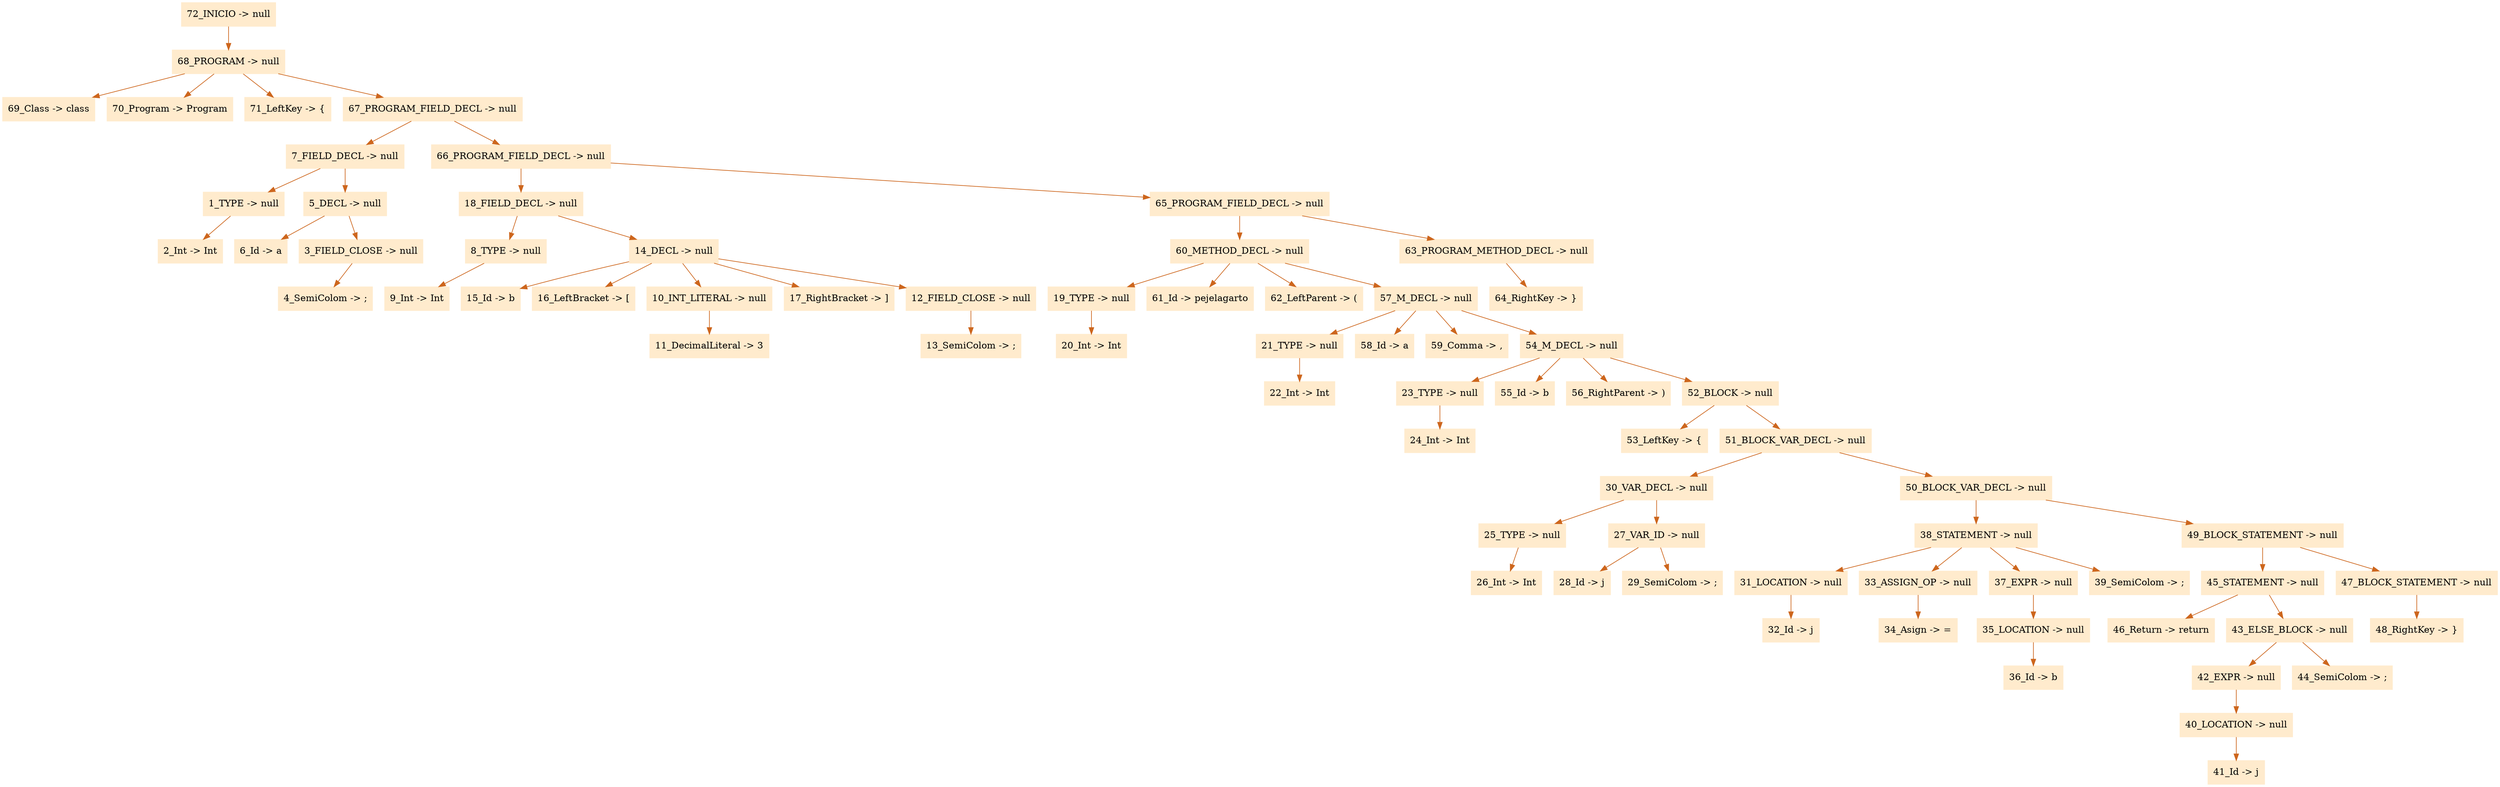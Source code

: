 digraph G {node[shape=box, style=filled, color=blanchedalmond]; edge[color=chocolate3];rankdir=UD 

"72_INICIO -> null"->"68_PROGRAM -> null"
"68_PROGRAM -> null"->"69_Class -> class"
"68_PROGRAM -> null"->"70_Program -> Program"
"68_PROGRAM -> null"->"71_LeftKey -> {"
"68_PROGRAM -> null"->"67_PROGRAM_FIELD_DECL -> null"
"67_PROGRAM_FIELD_DECL -> null"->"7_FIELD_DECL -> null"
"7_FIELD_DECL -> null"->"1_TYPE -> null"
"1_TYPE -> null"->"2_Int -> Int"
"7_FIELD_DECL -> null"->"5_DECL -> null"
"5_DECL -> null"->"6_Id -> a"
"5_DECL -> null"->"3_FIELD_CLOSE -> null"
"3_FIELD_CLOSE -> null"->"4_SemiColom -> ;"
"67_PROGRAM_FIELD_DECL -> null"->"66_PROGRAM_FIELD_DECL -> null"
"66_PROGRAM_FIELD_DECL -> null"->"18_FIELD_DECL -> null"
"18_FIELD_DECL -> null"->"8_TYPE -> null"
"8_TYPE -> null"->"9_Int -> Int"
"18_FIELD_DECL -> null"->"14_DECL -> null"
"14_DECL -> null"->"15_Id -> b"
"14_DECL -> null"->"16_LeftBracket -> ["
"14_DECL -> null"->"10_INT_LITERAL -> null"
"10_INT_LITERAL -> null"->"11_DecimalLiteral -> 3"
"14_DECL -> null"->"17_RightBracket -> ]"
"14_DECL -> null"->"12_FIELD_CLOSE -> null"
"12_FIELD_CLOSE -> null"->"13_SemiColom -> ;"
"66_PROGRAM_FIELD_DECL -> null"->"65_PROGRAM_FIELD_DECL -> null"
"65_PROGRAM_FIELD_DECL -> null"->"60_METHOD_DECL -> null"
"60_METHOD_DECL -> null"->"19_TYPE -> null"
"19_TYPE -> null"->"20_Int -> Int"
"60_METHOD_DECL -> null"->"61_Id -> pejelagarto"
"60_METHOD_DECL -> null"->"62_LeftParent -> ("
"60_METHOD_DECL -> null"->"57_M_DECL -> null"
"57_M_DECL -> null"->"21_TYPE -> null"
"21_TYPE -> null"->"22_Int -> Int"
"57_M_DECL -> null"->"58_Id -> a"
"57_M_DECL -> null"->"59_Comma -> ,"
"57_M_DECL -> null"->"54_M_DECL -> null"
"54_M_DECL -> null"->"23_TYPE -> null"
"23_TYPE -> null"->"24_Int -> Int"
"54_M_DECL -> null"->"55_Id -> b"
"54_M_DECL -> null"->"56_RightParent -> )"
"54_M_DECL -> null"->"52_BLOCK -> null"
"52_BLOCK -> null"->"53_LeftKey -> {"
"52_BLOCK -> null"->"51_BLOCK_VAR_DECL -> null"
"51_BLOCK_VAR_DECL -> null"->"30_VAR_DECL -> null"
"30_VAR_DECL -> null"->"25_TYPE -> null"
"25_TYPE -> null"->"26_Int -> Int"
"30_VAR_DECL -> null"->"27_VAR_ID -> null"
"27_VAR_ID -> null"->"28_Id -> j"
"27_VAR_ID -> null"->"29_SemiColom -> ;"
"51_BLOCK_VAR_DECL -> null"->"50_BLOCK_VAR_DECL -> null"
"50_BLOCK_VAR_DECL -> null"->"38_STATEMENT -> null"
"38_STATEMENT -> null"->"31_LOCATION -> null"
"31_LOCATION -> null"->"32_Id -> j"
"38_STATEMENT -> null"->"33_ASSIGN_OP -> null"
"33_ASSIGN_OP -> null"->"34_Asign -> ="
"38_STATEMENT -> null"->"37_EXPR -> null"
"37_EXPR -> null"->"35_LOCATION -> null"
"35_LOCATION -> null"->"36_Id -> b"
"38_STATEMENT -> null"->"39_SemiColom -> ;"
"50_BLOCK_VAR_DECL -> null"->"49_BLOCK_STATEMENT -> null"
"49_BLOCK_STATEMENT -> null"->"45_STATEMENT -> null"
"45_STATEMENT -> null"->"46_Return -> return"
"45_STATEMENT -> null"->"43_ELSE_BLOCK -> null"
"43_ELSE_BLOCK -> null"->"42_EXPR -> null"
"42_EXPR -> null"->"40_LOCATION -> null"
"40_LOCATION -> null"->"41_Id -> j"
"43_ELSE_BLOCK -> null"->"44_SemiColom -> ;"
"49_BLOCK_STATEMENT -> null"->"47_BLOCK_STATEMENT -> null"
"47_BLOCK_STATEMENT -> null"->"48_RightKey -> }"
"65_PROGRAM_FIELD_DECL -> null"->"63_PROGRAM_METHOD_DECL -> null"
"63_PROGRAM_METHOD_DECL -> null"->"64_RightKey -> }"


}
